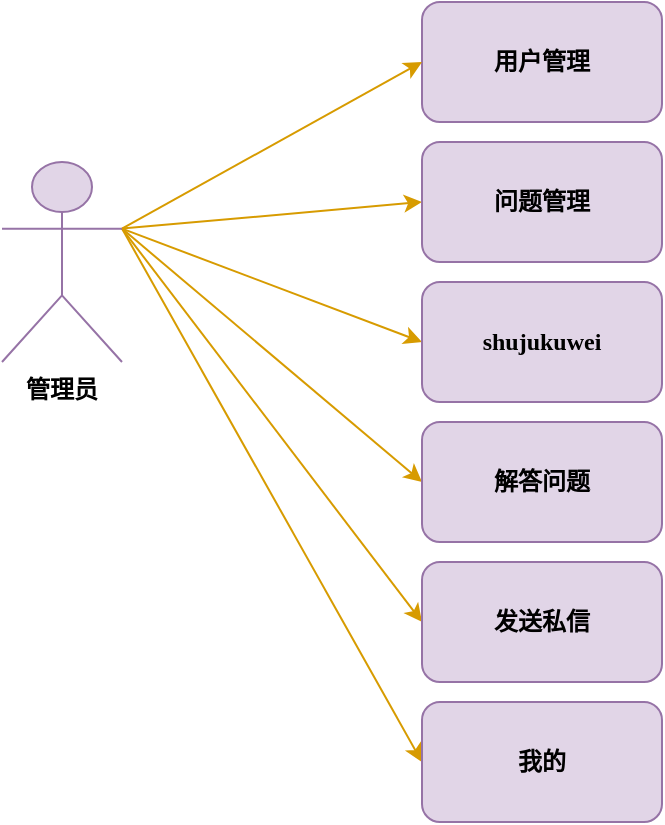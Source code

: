 <mxfile version="21.2.9" type="github">
  <diagram name="第 1 页" id="tTuzNMt167LTnkJXHXdV">
    <mxGraphModel dx="746" dy="516" grid="1" gridSize="10" guides="1" tooltips="1" connect="1" arrows="1" fold="1" page="1" pageScale="1" pageWidth="827" pageHeight="1169" math="0" shadow="0">
      <root>
        <mxCell id="0" />
        <mxCell id="1" parent="0" />
        <mxCell id="CT4XLEPERA3SMhj64UZN-1" value="用户管理" style="rounded=1;whiteSpace=wrap;html=1;fillColor=#e1d5e7;strokeColor=#9673a6;fontFamily=Times New Roman;fontStyle=1" vertex="1" parent="1">
          <mxGeometry x="310" y="360" width="120" height="60" as="geometry" />
        </mxCell>
        <mxCell id="CT4XLEPERA3SMhj64UZN-2" style="rounded=0;orthogonalLoop=1;jettySize=auto;html=1;entryX=0;entryY=0.5;entryDx=0;entryDy=0;fillColor=#ffe6cc;strokeColor=#D79B00;" edge="1" parent="1" source="CT4XLEPERA3SMhj64UZN-8" target="CT4XLEPERA3SMhj64UZN-1">
          <mxGeometry relative="1" as="geometry">
            <mxPoint x="350" y="390" as="targetPoint" />
          </mxGeometry>
        </mxCell>
        <mxCell id="CT4XLEPERA3SMhj64UZN-3" style="edgeStyle=none;shape=connector;rounded=0;orthogonalLoop=1;jettySize=auto;html=1;entryX=0;entryY=0.5;entryDx=0;entryDy=0;labelBackgroundColor=default;strokeColor=#d79b00;fontFamily=Helvetica;fontSize=12;fontColor=default;endArrow=classic;fillColor=#ffe6cc;exitX=1;exitY=0.333;exitDx=0;exitDy=0;exitPerimeter=0;" edge="1" parent="1" source="CT4XLEPERA3SMhj64UZN-8" target="CT4XLEPERA3SMhj64UZN-9">
          <mxGeometry relative="1" as="geometry" />
        </mxCell>
        <mxCell id="CT4XLEPERA3SMhj64UZN-4" style="edgeStyle=none;shape=connector;rounded=0;orthogonalLoop=1;jettySize=auto;html=1;labelBackgroundColor=default;strokeColor=#d79b00;fontFamily=Helvetica;fontSize=12;fontColor=default;endArrow=classic;fillColor=#ffe6cc;entryX=0;entryY=0.5;entryDx=0;entryDy=0;exitX=1;exitY=0.333;exitDx=0;exitDy=0;exitPerimeter=0;" edge="1" parent="1" source="CT4XLEPERA3SMhj64UZN-8" target="CT4XLEPERA3SMhj64UZN-10">
          <mxGeometry relative="1" as="geometry">
            <mxPoint x="310" y="330.0" as="targetPoint" />
          </mxGeometry>
        </mxCell>
        <mxCell id="CT4XLEPERA3SMhj64UZN-5" style="edgeStyle=none;shape=connector;rounded=0;orthogonalLoop=1;jettySize=auto;html=1;entryX=0;entryY=0.5;entryDx=0;entryDy=0;labelBackgroundColor=default;strokeColor=#d79b00;fontFamily=Helvetica;fontSize=12;fontColor=default;endArrow=classic;fillColor=#ffe6cc;exitX=1;exitY=0.333;exitDx=0;exitDy=0;exitPerimeter=0;" edge="1" parent="1" source="CT4XLEPERA3SMhj64UZN-8" target="CT4XLEPERA3SMhj64UZN-11">
          <mxGeometry relative="1" as="geometry" />
        </mxCell>
        <mxCell id="CT4XLEPERA3SMhj64UZN-6" style="edgeStyle=none;shape=connector;rounded=0;orthogonalLoop=1;jettySize=auto;html=1;exitX=1;exitY=0.333;exitDx=0;exitDy=0;exitPerimeter=0;entryX=0;entryY=0.5;entryDx=0;entryDy=0;labelBackgroundColor=default;strokeColor=#d79b00;fontFamily=Helvetica;fontSize=12;fontColor=default;endArrow=classic;fillColor=#ffe6cc;" edge="1" parent="1" source="CT4XLEPERA3SMhj64UZN-8" target="CT4XLEPERA3SMhj64UZN-12">
          <mxGeometry relative="1" as="geometry" />
        </mxCell>
        <mxCell id="CT4XLEPERA3SMhj64UZN-7" style="edgeStyle=none;shape=connector;rounded=0;orthogonalLoop=1;jettySize=auto;html=1;exitX=1;exitY=0.333;exitDx=0;exitDy=0;exitPerimeter=0;entryX=0;entryY=0.5;entryDx=0;entryDy=0;labelBackgroundColor=default;strokeColor=#d79b00;fontFamily=Helvetica;fontSize=12;fontColor=default;endArrow=classic;fillColor=#ffe6cc;" edge="1" parent="1" source="CT4XLEPERA3SMhj64UZN-8" target="CT4XLEPERA3SMhj64UZN-13">
          <mxGeometry relative="1" as="geometry" />
        </mxCell>
        <mxCell id="CT4XLEPERA3SMhj64UZN-8" value="管理员" style="shape=umlActor;verticalLabelPosition=bottom;verticalAlign=top;outlineConnect=0;labelBackgroundColor=none;fillColor=#e1d5e7;strokeColor=#9673a6;fontStyle=1;strokeWidth=1;fontFamily=Times New Roman;" vertex="1" parent="1">
          <mxGeometry x="100" y="440" width="60" height="100" as="geometry" />
        </mxCell>
        <mxCell id="CT4XLEPERA3SMhj64UZN-9" value="问题管理" style="rounded=1;whiteSpace=wrap;html=1;fillColor=#e1d5e7;strokeColor=#9673a6;fontFamily=Times New Roman;fontStyle=1" vertex="1" parent="1">
          <mxGeometry x="310" y="430" width="120" height="60" as="geometry" />
        </mxCell>
        <mxCell id="CT4XLEPERA3SMhj64UZN-10" value="解答问题" style="rounded=1;whiteSpace=wrap;html=1;fillColor=#e1d5e7;strokeColor=#9673a6;fontFamily=Times New Roman;fontStyle=1" vertex="1" parent="1">
          <mxGeometry x="310" y="570" width="120" height="60" as="geometry" />
        </mxCell>
        <mxCell id="CT4XLEPERA3SMhj64UZN-11" value="我的" style="rounded=1;whiteSpace=wrap;html=1;fillColor=#e1d5e7;strokeColor=#9673a6;fontFamily=Times New Roman;fontStyle=1" vertex="1" parent="1">
          <mxGeometry x="310" y="710" width="120" height="60" as="geometry" />
        </mxCell>
        <mxCell id="CT4XLEPERA3SMhj64UZN-12" value="发送私信" style="rounded=1;whiteSpace=wrap;html=1;fillColor=#e1d5e7;strokeColor=#9673a6;fontFamily=Times New Roman;fontStyle=1" vertex="1" parent="1">
          <mxGeometry x="310" y="640" width="120" height="60" as="geometry" />
        </mxCell>
        <mxCell id="CT4XLEPERA3SMhj64UZN-13" value="shujukuwei" style="rounded=1;whiteSpace=wrap;html=1;fillColor=#e1d5e7;strokeColor=#9673a6;fontFamily=Times New Roman;fontStyle=1" vertex="1" parent="1">
          <mxGeometry x="310" y="500" width="120" height="60" as="geometry" />
        </mxCell>
      </root>
    </mxGraphModel>
  </diagram>
</mxfile>
